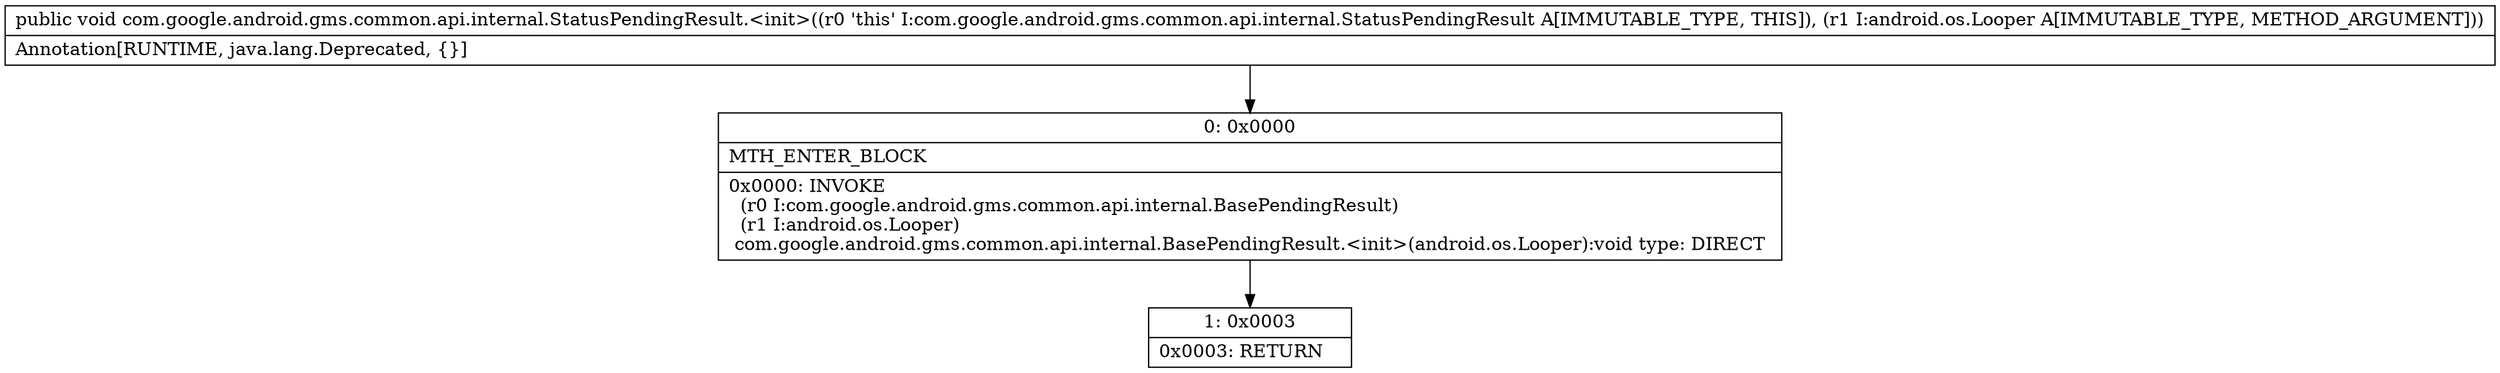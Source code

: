 digraph "CFG forcom.google.android.gms.common.api.internal.StatusPendingResult.\<init\>(Landroid\/os\/Looper;)V" {
Node_0 [shape=record,label="{0\:\ 0x0000|MTH_ENTER_BLOCK\l|0x0000: INVOKE  \l  (r0 I:com.google.android.gms.common.api.internal.BasePendingResult)\l  (r1 I:android.os.Looper)\l com.google.android.gms.common.api.internal.BasePendingResult.\<init\>(android.os.Looper):void type: DIRECT \l}"];
Node_1 [shape=record,label="{1\:\ 0x0003|0x0003: RETURN   \l}"];
MethodNode[shape=record,label="{public void com.google.android.gms.common.api.internal.StatusPendingResult.\<init\>((r0 'this' I:com.google.android.gms.common.api.internal.StatusPendingResult A[IMMUTABLE_TYPE, THIS]), (r1 I:android.os.Looper A[IMMUTABLE_TYPE, METHOD_ARGUMENT]))  | Annotation[RUNTIME, java.lang.Deprecated, \{\}]\l}"];
MethodNode -> Node_0;
Node_0 -> Node_1;
}

